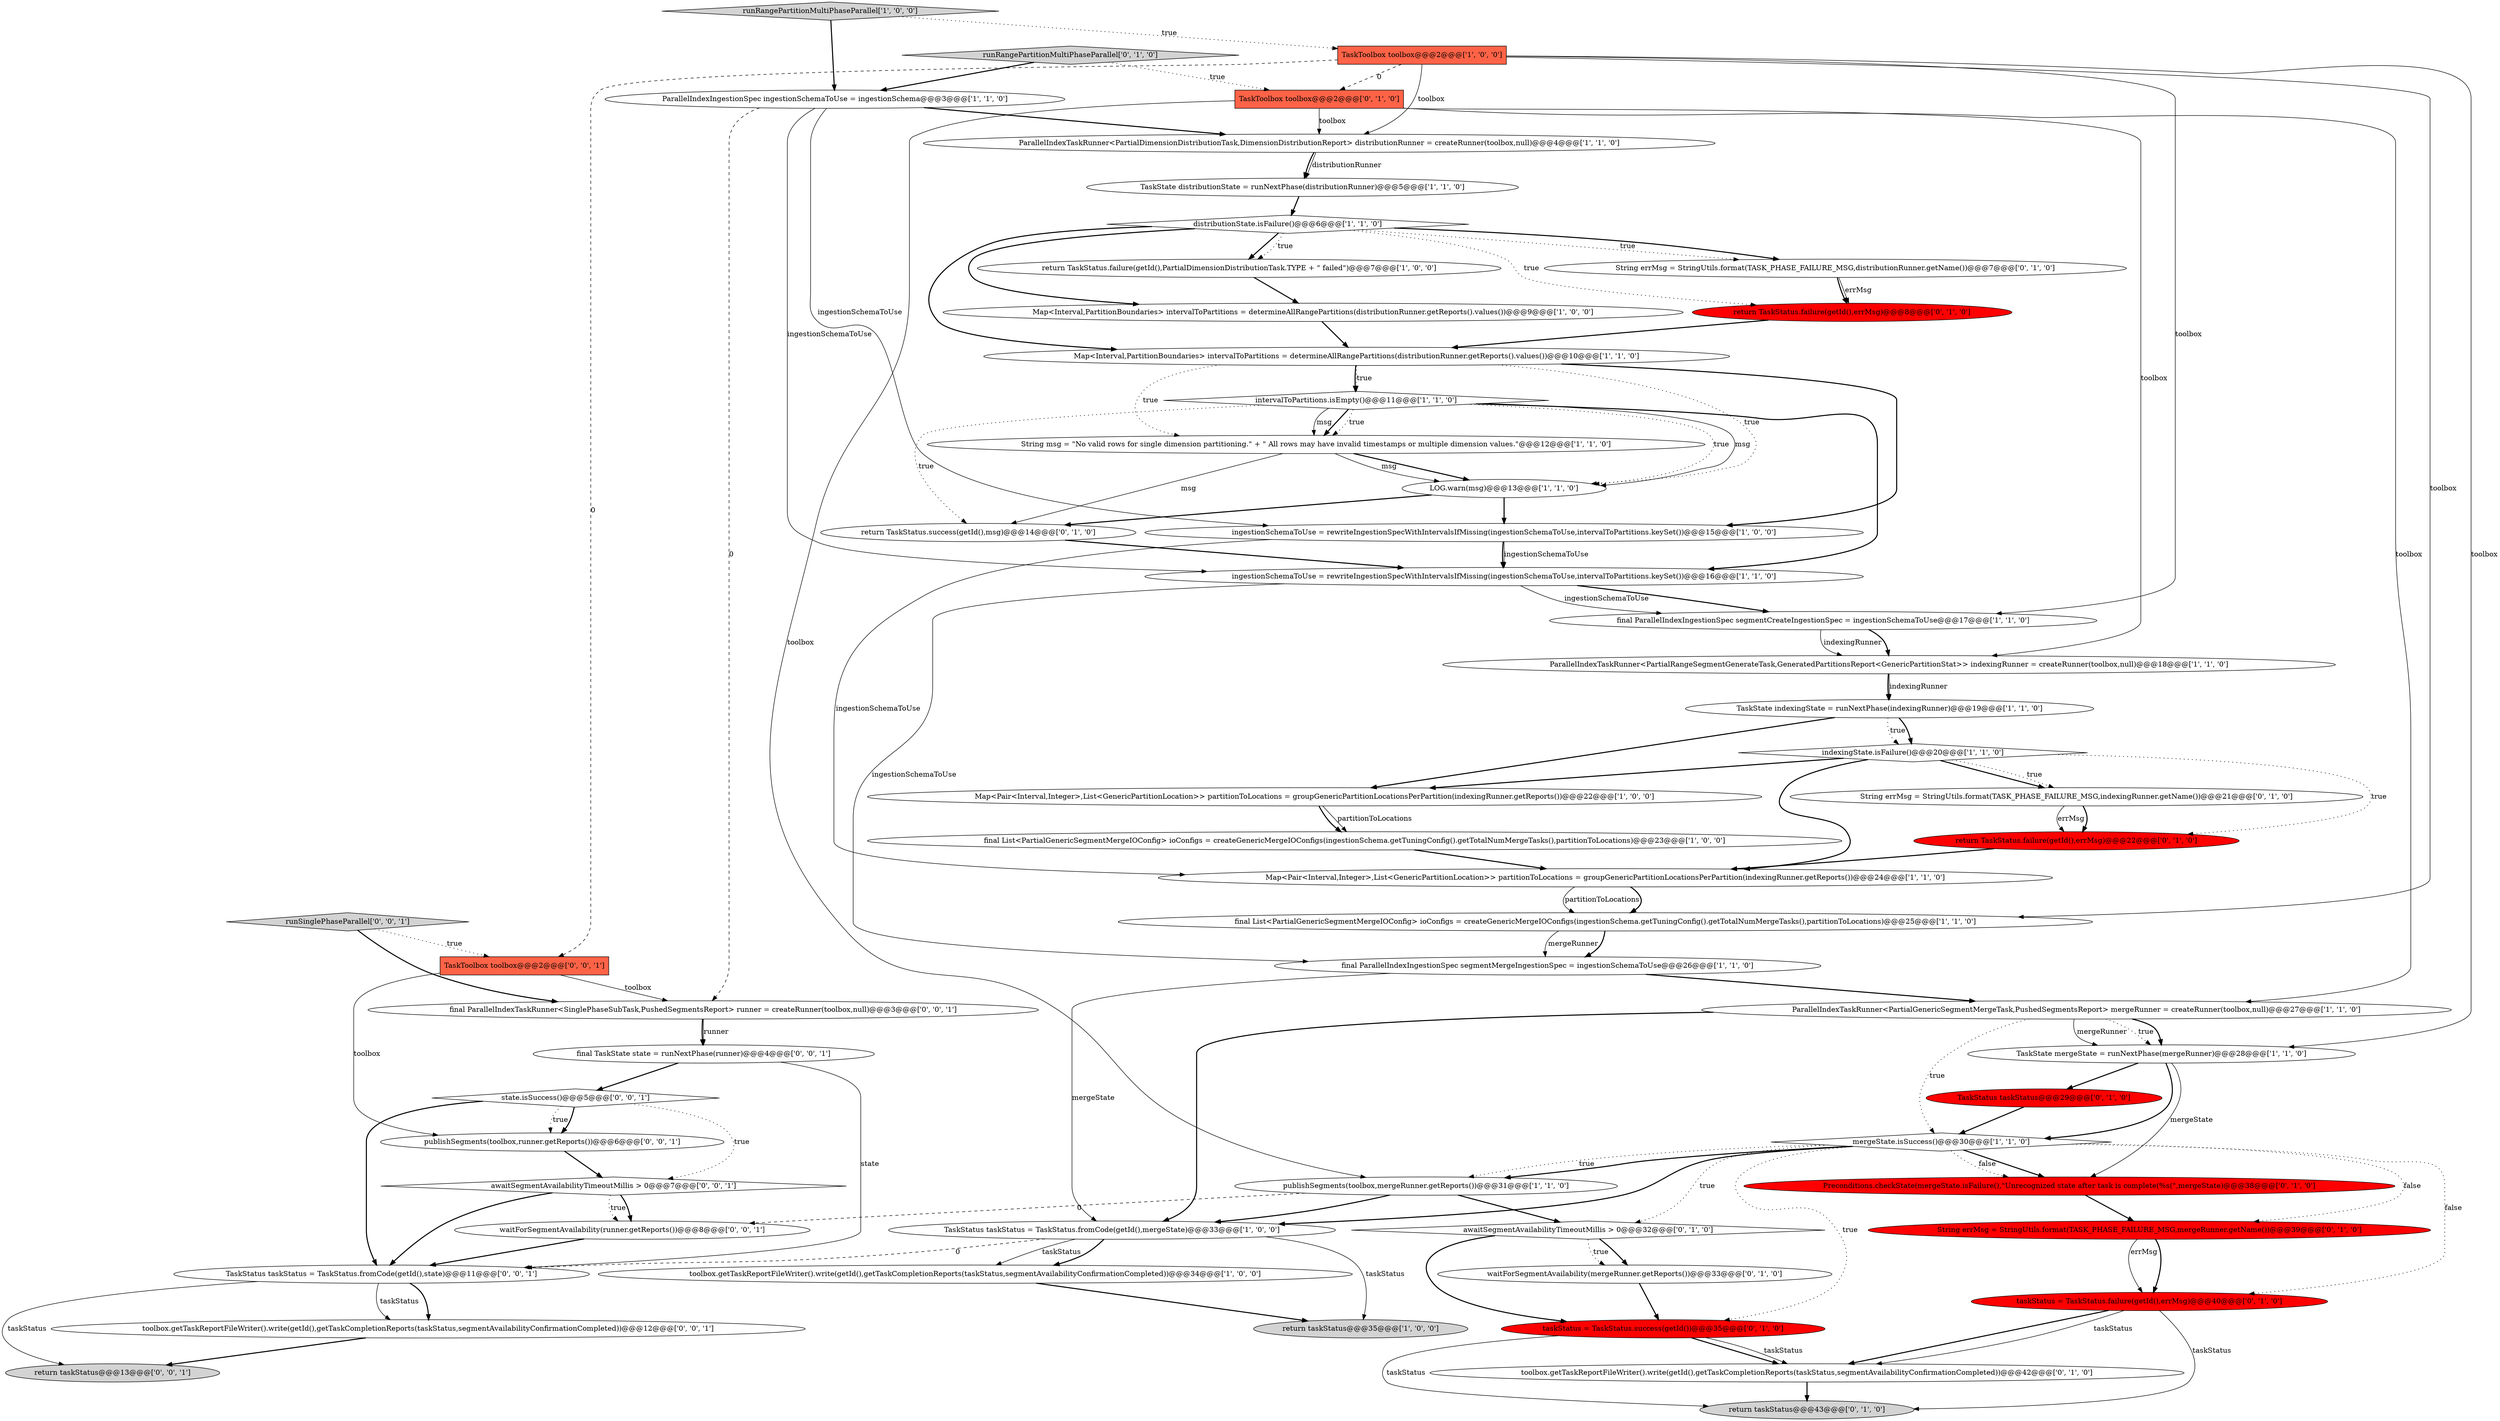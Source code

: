 digraph {
24 [style = filled, label = "TaskState indexingState = runNextPhase(indexingRunner)@@@19@@@['1', '1', '0']", fillcolor = white, shape = ellipse image = "AAA0AAABBB1BBB"];
3 [style = filled, label = "ParallelIndexTaskRunner<PartialRangeSegmentGenerateTask,GeneratedPartitionsReport<GenericPartitionStat>> indexingRunner = createRunner(toolbox,null)@@@18@@@['1', '1', '0']", fillcolor = white, shape = ellipse image = "AAA0AAABBB1BBB"];
19 [style = filled, label = "Map<Interval,PartitionBoundaries> intervalToPartitions = determineAllRangePartitions(distributionRunner.getReports().values())@@@10@@@['1', '1', '0']", fillcolor = white, shape = ellipse image = "AAA0AAABBB1BBB"];
6 [style = filled, label = "publishSegments(toolbox,mergeRunner.getReports())@@@31@@@['1', '1', '0']", fillcolor = white, shape = ellipse image = "AAA0AAABBB1BBB"];
9 [style = filled, label = "final ParallelIndexIngestionSpec segmentMergeIngestionSpec = ingestionSchemaToUse@@@26@@@['1', '1', '0']", fillcolor = white, shape = ellipse image = "AAA0AAABBB1BBB"];
42 [style = filled, label = "return TaskStatus.failure(getId(),errMsg)@@@22@@@['0', '1', '0']", fillcolor = red, shape = ellipse image = "AAA1AAABBB2BBB"];
38 [style = filled, label = "Preconditions.checkState(mergeState.isFailure(),\"Unrecognized state after task is complete(%s(\",mergeState)@@@38@@@['0', '1', '0']", fillcolor = red, shape = ellipse image = "AAA1AAABBB2BBB"];
41 [style = filled, label = "String errMsg = StringUtils.format(TASK_PHASE_FAILURE_MSG,distributionRunner.getName())@@@7@@@['0', '1', '0']", fillcolor = white, shape = ellipse image = "AAA0AAABBB2BBB"];
49 [style = filled, label = "final TaskState state = runNextPhase(runner)@@@4@@@['0', '0', '1']", fillcolor = white, shape = ellipse image = "AAA0AAABBB3BBB"];
11 [style = filled, label = "ingestionSchemaToUse = rewriteIngestionSpecWithIntervalsIfMissing(ingestionSchemaToUse,intervalToPartitions.keySet())@@@15@@@['1', '0', '0']", fillcolor = white, shape = ellipse image = "AAA0AAABBB1BBB"];
35 [style = filled, label = "awaitSegmentAvailabilityTimeoutMillis > 0@@@32@@@['0', '1', '0']", fillcolor = white, shape = diamond image = "AAA0AAABBB2BBB"];
1 [style = filled, label = "ParallelIndexTaskRunner<PartialGenericSegmentMergeTask,PushedSegmentsReport> mergeRunner = createRunner(toolbox,null)@@@27@@@['1', '1', '0']", fillcolor = white, shape = ellipse image = "AAA0AAABBB1BBB"];
5 [style = filled, label = "Map<Interval,PartitionBoundaries> intervalToPartitions = determineAllRangePartitions(distributionRunner.getReports().values())@@@9@@@['1', '0', '0']", fillcolor = white, shape = ellipse image = "AAA0AAABBB1BBB"];
0 [style = filled, label = "String msg = \"No valid rows for single dimension partitioning.\" + \" All rows may have invalid timestamps or multiple dimension values.\"@@@12@@@['1', '1', '0']", fillcolor = white, shape = ellipse image = "AAA0AAABBB1BBB"];
32 [style = filled, label = "TaskStatus taskStatus@@@29@@@['0', '1', '0']", fillcolor = red, shape = ellipse image = "AAA1AAABBB2BBB"];
45 [style = filled, label = "String errMsg = StringUtils.format(TASK_PHASE_FAILURE_MSG,indexingRunner.getName())@@@21@@@['0', '1', '0']", fillcolor = white, shape = ellipse image = "AAA0AAABBB2BBB"];
48 [style = filled, label = "TaskStatus taskStatus = TaskStatus.fromCode(getId(),state)@@@11@@@['0', '0', '1']", fillcolor = white, shape = ellipse image = "AAA0AAABBB3BBB"];
56 [style = filled, label = "TaskToolbox toolbox@@@2@@@['0', '0', '1']", fillcolor = tomato, shape = box image = "AAA0AAABBB3BBB"];
13 [style = filled, label = "ParallelIndexIngestionSpec ingestionSchemaToUse = ingestionSchema@@@3@@@['1', '1', '0']", fillcolor = white, shape = ellipse image = "AAA0AAABBB1BBB"];
36 [style = filled, label = "String errMsg = StringUtils.format(TASK_PHASE_FAILURE_MSG,mergeRunner.getName())@@@39@@@['0', '1', '0']", fillcolor = red, shape = ellipse image = "AAA1AAABBB2BBB"];
2 [style = filled, label = "TaskToolbox toolbox@@@2@@@['1', '0', '0']", fillcolor = tomato, shape = box image = "AAA1AAABBB1BBB"];
18 [style = filled, label = "intervalToPartitions.isEmpty()@@@11@@@['1', '1', '0']", fillcolor = white, shape = diamond image = "AAA0AAABBB1BBB"];
51 [style = filled, label = "publishSegments(toolbox,runner.getReports())@@@6@@@['0', '0', '1']", fillcolor = white, shape = ellipse image = "AAA0AAABBB3BBB"];
37 [style = filled, label = "waitForSegmentAvailability(mergeRunner.getReports())@@@33@@@['0', '1', '0']", fillcolor = white, shape = ellipse image = "AAA0AAABBB2BBB"];
31 [style = filled, label = "taskStatus = TaskStatus.failure(getId(),errMsg)@@@40@@@['0', '1', '0']", fillcolor = red, shape = ellipse image = "AAA1AAABBB2BBB"];
33 [style = filled, label = "runRangePartitionMultiPhaseParallel['0', '1', '0']", fillcolor = lightgray, shape = diamond image = "AAA0AAABBB2BBB"];
53 [style = filled, label = "awaitSegmentAvailabilityTimeoutMillis > 0@@@7@@@['0', '0', '1']", fillcolor = white, shape = diamond image = "AAA0AAABBB3BBB"];
21 [style = filled, label = "TaskState distributionState = runNextPhase(distributionRunner)@@@5@@@['1', '1', '0']", fillcolor = white, shape = ellipse image = "AAA0AAABBB1BBB"];
27 [style = filled, label = "final ParallelIndexIngestionSpec segmentCreateIngestionSpec = ingestionSchemaToUse@@@17@@@['1', '1', '0']", fillcolor = white, shape = ellipse image = "AAA0AAABBB1BBB"];
26 [style = filled, label = "TaskStatus taskStatus = TaskStatus.fromCode(getId(),mergeState)@@@33@@@['1', '0', '0']", fillcolor = white, shape = ellipse image = "AAA0AAABBB1BBB"];
50 [style = filled, label = "state.isSuccess()@@@5@@@['0', '0', '1']", fillcolor = white, shape = diamond image = "AAA0AAABBB3BBB"];
14 [style = filled, label = "TaskState mergeState = runNextPhase(mergeRunner)@@@28@@@['1', '1', '0']", fillcolor = white, shape = ellipse image = "AAA0AAABBB1BBB"];
30 [style = filled, label = "toolbox.getTaskReportFileWriter().write(getId(),getTaskCompletionReports(taskStatus,segmentAvailabilityConfirmationCompleted))@@@42@@@['0', '1', '0']", fillcolor = white, shape = ellipse image = "AAA0AAABBB2BBB"];
44 [style = filled, label = "taskStatus = TaskStatus.success(getId())@@@35@@@['0', '1', '0']", fillcolor = red, shape = ellipse image = "AAA1AAABBB2BBB"];
52 [style = filled, label = "return taskStatus@@@13@@@['0', '0', '1']", fillcolor = lightgray, shape = ellipse image = "AAA0AAABBB3BBB"];
28 [style = filled, label = "final List<PartialGenericSegmentMergeIOConfig> ioConfigs = createGenericMergeIOConfigs(ingestionSchema.getTuningConfig().getTotalNumMergeTasks(),partitionToLocations)@@@23@@@['1', '0', '0']", fillcolor = white, shape = ellipse image = "AAA0AAABBB1BBB"];
8 [style = filled, label = "final List<PartialGenericSegmentMergeIOConfig> ioConfigs = createGenericMergeIOConfigs(ingestionSchema.getTuningConfig().getTotalNumMergeTasks(),partitionToLocations)@@@25@@@['1', '1', '0']", fillcolor = white, shape = ellipse image = "AAA0AAABBB1BBB"];
4 [style = filled, label = "return taskStatus@@@35@@@['1', '0', '0']", fillcolor = lightgray, shape = ellipse image = "AAA0AAABBB1BBB"];
55 [style = filled, label = "runSinglePhaseParallel['0', '0', '1']", fillcolor = lightgray, shape = diamond image = "AAA0AAABBB3BBB"];
39 [style = filled, label = "TaskToolbox toolbox@@@2@@@['0', '1', '0']", fillcolor = tomato, shape = box image = "AAA1AAABBB2BBB"];
54 [style = filled, label = "toolbox.getTaskReportFileWriter().write(getId(),getTaskCompletionReports(taskStatus,segmentAvailabilityConfirmationCompleted))@@@12@@@['0', '0', '1']", fillcolor = white, shape = ellipse image = "AAA0AAABBB3BBB"];
40 [style = filled, label = "return TaskStatus.success(getId(),msg)@@@14@@@['0', '1', '0']", fillcolor = white, shape = ellipse image = "AAA0AAABBB2BBB"];
22 [style = filled, label = "toolbox.getTaskReportFileWriter().write(getId(),getTaskCompletionReports(taskStatus,segmentAvailabilityConfirmationCompleted))@@@34@@@['1', '0', '0']", fillcolor = white, shape = ellipse image = "AAA0AAABBB1BBB"];
43 [style = filled, label = "return taskStatus@@@43@@@['0', '1', '0']", fillcolor = lightgray, shape = ellipse image = "AAA0AAABBB2BBB"];
7 [style = filled, label = "return TaskStatus.failure(getId(),PartialDimensionDistributionTask.TYPE + \" failed\")@@@7@@@['1', '0', '0']", fillcolor = white, shape = ellipse image = "AAA0AAABBB1BBB"];
34 [style = filled, label = "return TaskStatus.failure(getId(),errMsg)@@@8@@@['0', '1', '0']", fillcolor = red, shape = ellipse image = "AAA1AAABBB2BBB"];
15 [style = filled, label = "LOG.warn(msg)@@@13@@@['1', '1', '0']", fillcolor = white, shape = ellipse image = "AAA0AAABBB1BBB"];
23 [style = filled, label = "distributionState.isFailure()@@@6@@@['1', '1', '0']", fillcolor = white, shape = diamond image = "AAA0AAABBB1BBB"];
47 [style = filled, label = "final ParallelIndexTaskRunner<SinglePhaseSubTask,PushedSegmentsReport> runner = createRunner(toolbox,null)@@@3@@@['0', '0', '1']", fillcolor = white, shape = ellipse image = "AAA0AAABBB3BBB"];
10 [style = filled, label = "ParallelIndexTaskRunner<PartialDimensionDistributionTask,DimensionDistributionReport> distributionRunner = createRunner(toolbox,null)@@@4@@@['1', '1', '0']", fillcolor = white, shape = ellipse image = "AAA0AAABBB1BBB"];
12 [style = filled, label = "mergeState.isSuccess()@@@30@@@['1', '1', '0']", fillcolor = white, shape = diamond image = "AAA0AAABBB1BBB"];
16 [style = filled, label = "ingestionSchemaToUse = rewriteIngestionSpecWithIntervalsIfMissing(ingestionSchemaToUse,intervalToPartitions.keySet())@@@16@@@['1', '1', '0']", fillcolor = white, shape = ellipse image = "AAA0AAABBB1BBB"];
25 [style = filled, label = "indexingState.isFailure()@@@20@@@['1', '1', '0']", fillcolor = white, shape = diamond image = "AAA0AAABBB1BBB"];
46 [style = filled, label = "waitForSegmentAvailability(runner.getReports())@@@8@@@['0', '0', '1']", fillcolor = white, shape = ellipse image = "AAA0AAABBB3BBB"];
29 [style = filled, label = "Map<Pair<Interval,Integer>,List<GenericPartitionLocation>> partitionToLocations = groupGenericPartitionLocationsPerPartition(indexingRunner.getReports())@@@24@@@['1', '1', '0']", fillcolor = white, shape = ellipse image = "AAA0AAABBB1BBB"];
20 [style = filled, label = "runRangePartitionMultiPhaseParallel['1', '0', '0']", fillcolor = lightgray, shape = diamond image = "AAA0AAABBB1BBB"];
17 [style = filled, label = "Map<Pair<Interval,Integer>,List<GenericPartitionLocation>> partitionToLocations = groupGenericPartitionLocationsPerPartition(indexingRunner.getReports())@@@22@@@['1', '0', '0']", fillcolor = white, shape = ellipse image = "AAA0AAABBB1BBB"];
39->6 [style = solid, label="toolbox"];
53->46 [style = dotted, label="true"];
6->35 [style = bold, label=""];
3->24 [style = bold, label=""];
25->45 [style = bold, label=""];
55->47 [style = bold, label=""];
24->25 [style = dotted, label="true"];
32->12 [style = bold, label=""];
18->15 [style = dotted, label="true"];
16->9 [style = solid, label="ingestionSchemaToUse"];
51->53 [style = bold, label=""];
19->11 [style = bold, label=""];
26->22 [style = solid, label="taskStatus"];
25->29 [style = bold, label=""];
46->48 [style = bold, label=""];
18->0 [style = solid, label="msg"];
42->29 [style = bold, label=""];
0->15 [style = bold, label=""];
26->22 [style = bold, label=""];
12->35 [style = dotted, label="true"];
22->4 [style = bold, label=""];
14->38 [style = solid, label="mergeState"];
47->49 [style = bold, label=""];
48->54 [style = bold, label=""];
12->38 [style = bold, label=""];
40->16 [style = bold, label=""];
17->28 [style = solid, label="partitionToLocations"];
15->11 [style = bold, label=""];
35->37 [style = bold, label=""];
1->12 [style = dotted, label="true"];
2->27 [style = solid, label="toolbox"];
24->17 [style = bold, label=""];
31->30 [style = bold, label=""];
45->42 [style = bold, label=""];
35->37 [style = dotted, label="true"];
41->34 [style = solid, label="errMsg"];
18->0 [style = bold, label=""];
0->40 [style = solid, label="msg"];
31->30 [style = solid, label="taskStatus"];
53->48 [style = bold, label=""];
56->51 [style = solid, label="toolbox"];
11->16 [style = bold, label=""];
54->52 [style = bold, label=""];
19->18 [style = bold, label=""];
34->19 [style = bold, label=""];
35->44 [style = bold, label=""];
2->8 [style = solid, label="toolbox"];
3->24 [style = solid, label="indexingRunner"];
36->31 [style = bold, label=""];
12->44 [style = dotted, label="true"];
12->36 [style = dotted, label="false"];
13->16 [style = solid, label="ingestionSchemaToUse"];
45->42 [style = solid, label="errMsg"];
23->41 [style = dotted, label="true"];
50->51 [style = dotted, label="true"];
2->56 [style = dashed, label="0"];
10->21 [style = bold, label=""];
29->8 [style = solid, label="partitionToLocations"];
33->13 [style = bold, label=""];
8->9 [style = solid, label="mergeRunner"];
25->45 [style = dotted, label="true"];
1->14 [style = solid, label="mergeRunner"];
48->52 [style = solid, label="taskStatus"];
7->5 [style = bold, label=""];
25->42 [style = dotted, label="true"];
12->6 [style = dotted, label="true"];
19->0 [style = dotted, label="true"];
2->39 [style = dashed, label="0"];
18->0 [style = dotted, label="true"];
9->26 [style = solid, label="mergeState"];
23->7 [style = bold, label=""];
11->16 [style = solid, label="ingestionSchemaToUse"];
9->1 [style = bold, label=""];
13->11 [style = solid, label="ingestionSchemaToUse"];
21->23 [style = bold, label=""];
33->39 [style = dotted, label="true"];
44->30 [style = bold, label=""];
13->10 [style = bold, label=""];
28->29 [style = bold, label=""];
55->56 [style = dotted, label="true"];
44->30 [style = solid, label="taskStatus"];
6->26 [style = bold, label=""];
20->13 [style = bold, label=""];
23->5 [style = bold, label=""];
16->27 [style = bold, label=""];
30->43 [style = bold, label=""];
31->43 [style = solid, label="taskStatus"];
19->18 [style = dotted, label="true"];
39->1 [style = solid, label="toolbox"];
23->41 [style = bold, label=""];
50->48 [style = bold, label=""];
0->15 [style = solid, label="msg"];
2->10 [style = solid, label="toolbox"];
23->7 [style = dotted, label="true"];
19->15 [style = dotted, label="true"];
2->14 [style = solid, label="toolbox"];
25->17 [style = bold, label=""];
49->50 [style = bold, label=""];
36->31 [style = solid, label="errMsg"];
56->47 [style = solid, label="toolbox"];
48->54 [style = solid, label="taskStatus"];
16->27 [style = solid, label="ingestionSchemaToUse"];
5->19 [style = bold, label=""];
50->53 [style = dotted, label="true"];
53->46 [style = bold, label=""];
24->25 [style = bold, label=""];
27->3 [style = solid, label="indexingRunner"];
23->19 [style = bold, label=""];
47->49 [style = solid, label="runner"];
37->44 [style = bold, label=""];
15->40 [style = bold, label=""];
12->38 [style = dotted, label="false"];
49->48 [style = solid, label="state"];
11->29 [style = solid, label="ingestionSchemaToUse"];
14->32 [style = bold, label=""];
10->21 [style = solid, label="distributionRunner"];
41->34 [style = bold, label=""];
26->48 [style = dashed, label="0"];
18->16 [style = bold, label=""];
29->8 [style = bold, label=""];
27->3 [style = bold, label=""];
38->36 [style = bold, label=""];
18->40 [style = dotted, label="true"];
12->26 [style = bold, label=""];
1->14 [style = dotted, label="true"];
1->26 [style = bold, label=""];
12->6 [style = bold, label=""];
26->4 [style = solid, label="taskStatus"];
6->46 [style = dashed, label="0"];
44->43 [style = solid, label="taskStatus"];
39->3 [style = solid, label="toolbox"];
17->28 [style = bold, label=""];
50->51 [style = bold, label=""];
39->10 [style = solid, label="toolbox"];
14->12 [style = bold, label=""];
8->9 [style = bold, label=""];
20->2 [style = dotted, label="true"];
1->14 [style = bold, label=""];
13->47 [style = dashed, label="0"];
12->31 [style = dotted, label="false"];
23->34 [style = dotted, label="true"];
18->15 [style = solid, label="msg"];
}
